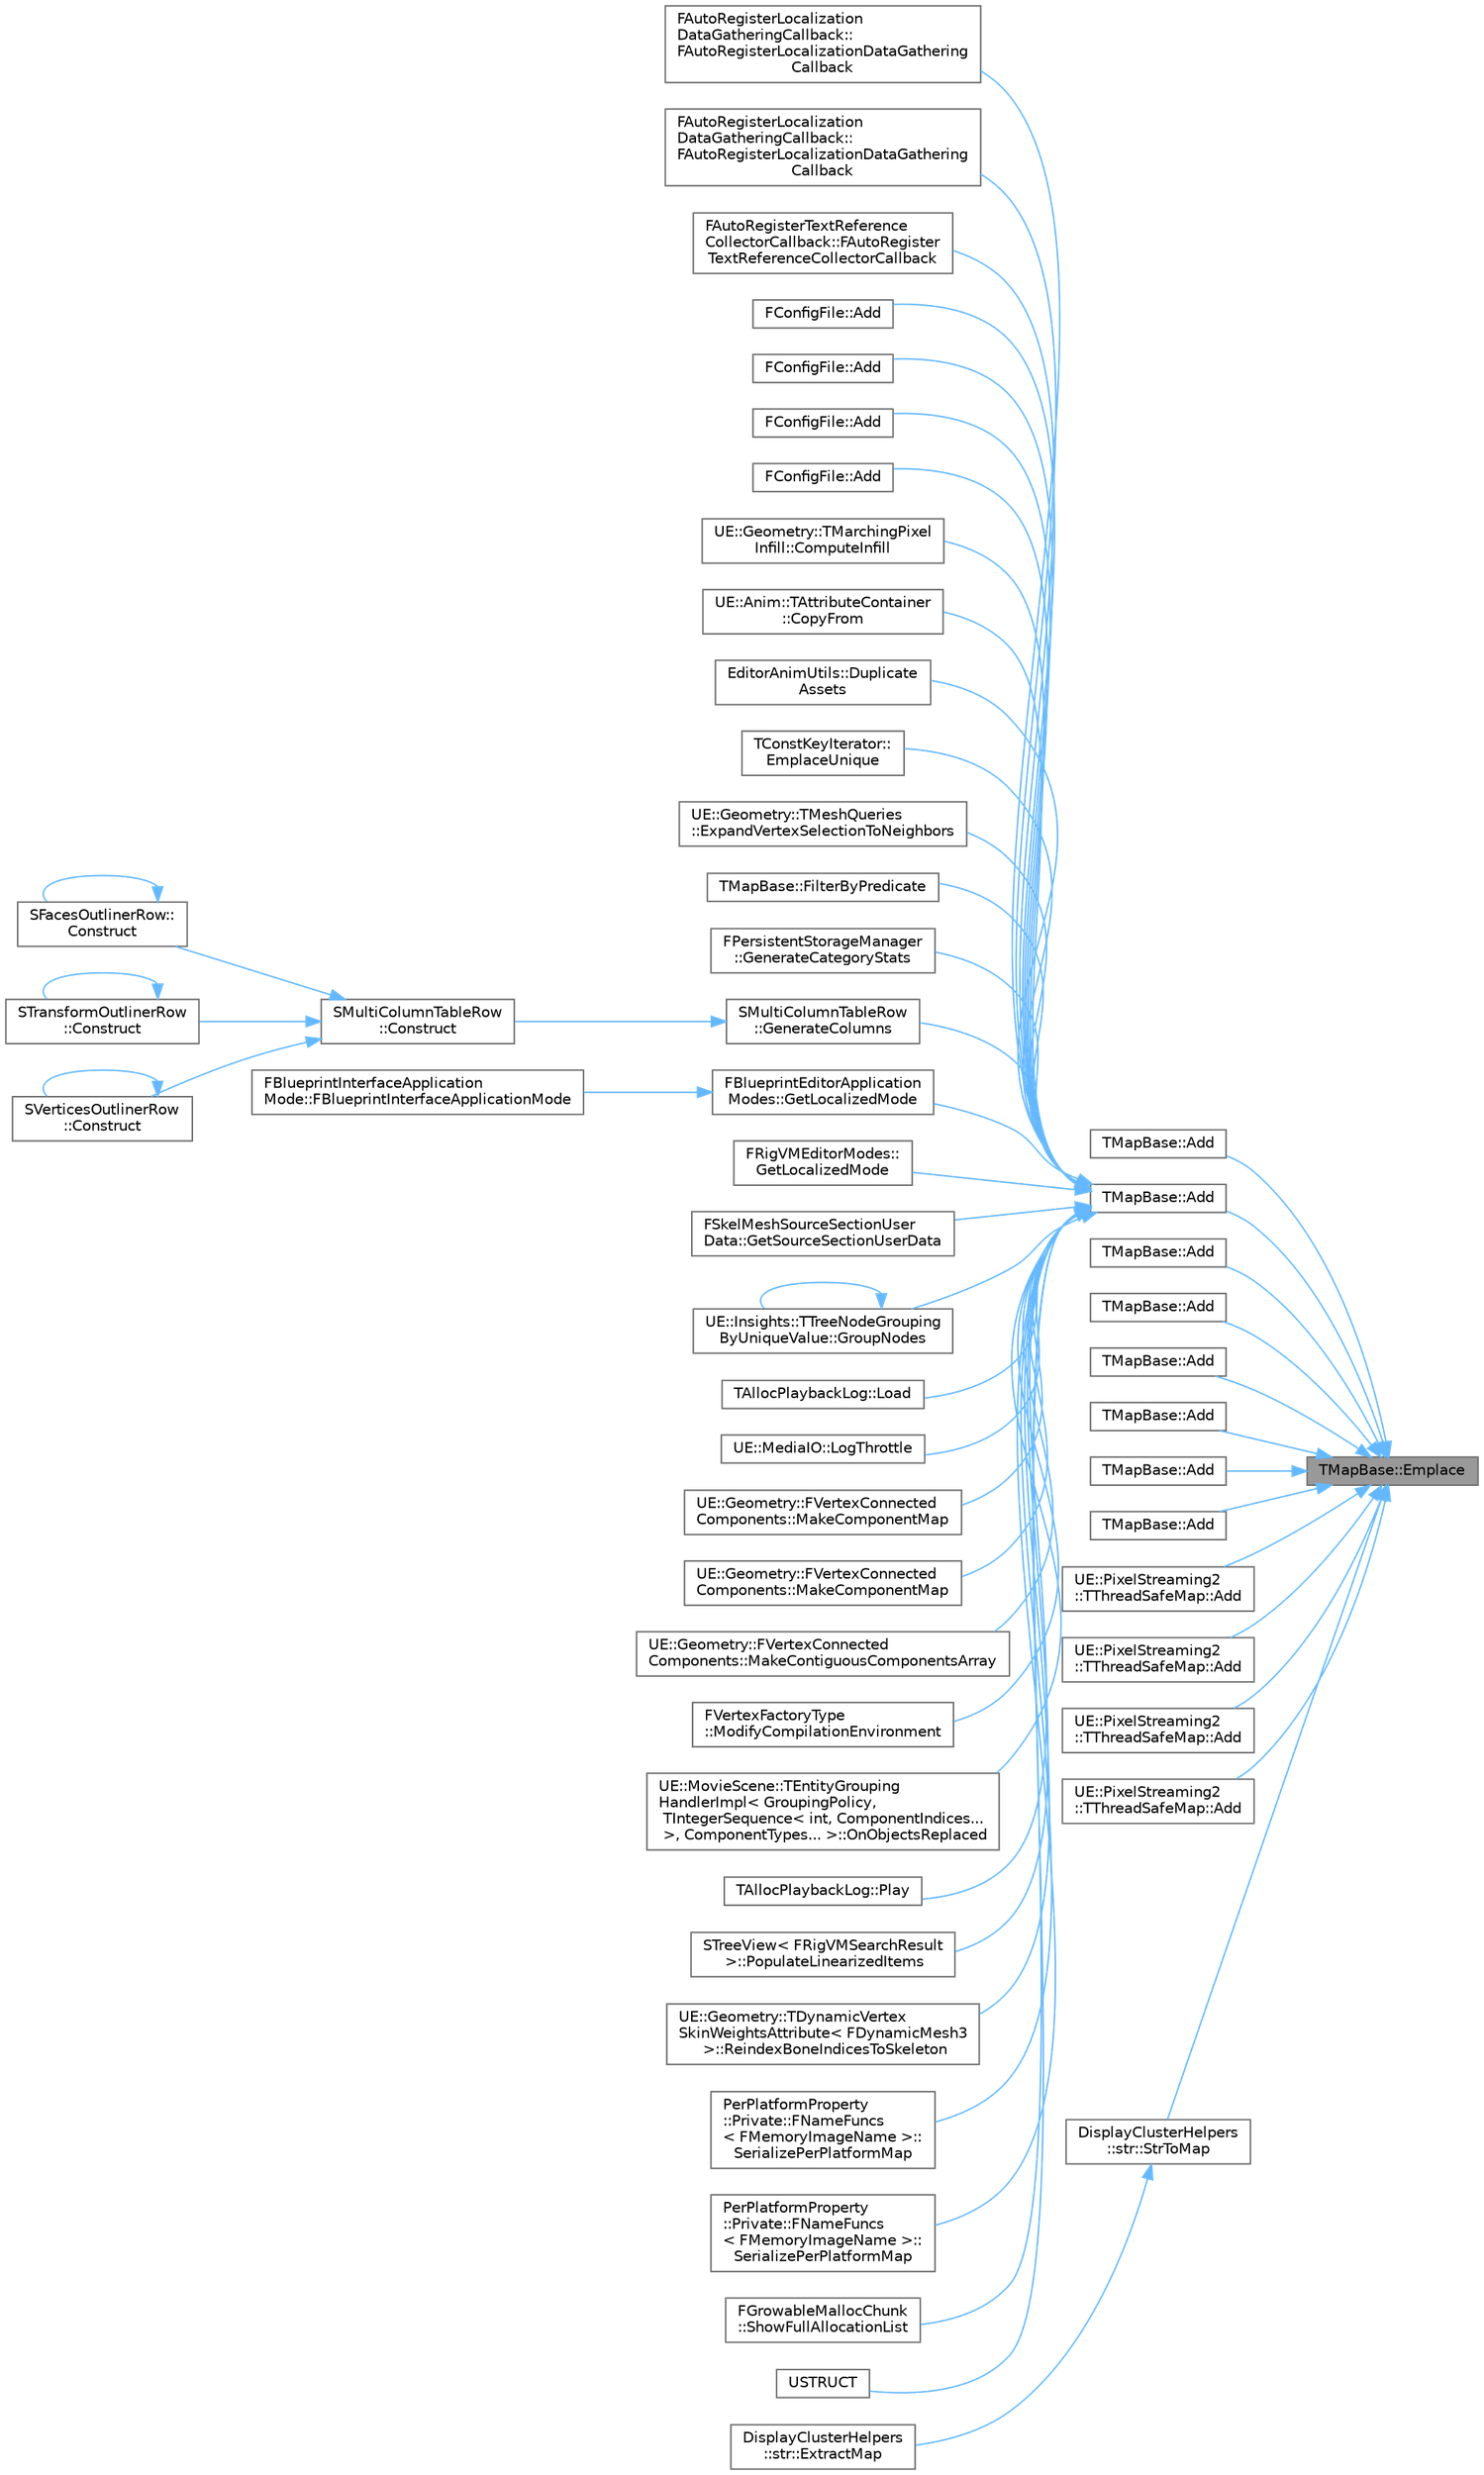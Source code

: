 digraph "TMapBase::Emplace"
{
 // INTERACTIVE_SVG=YES
 // LATEX_PDF_SIZE
  bgcolor="transparent";
  edge [fontname=Helvetica,fontsize=10,labelfontname=Helvetica,labelfontsize=10];
  node [fontname=Helvetica,fontsize=10,shape=box,height=0.2,width=0.4];
  rankdir="RL";
  Node1 [id="Node000001",label="TMapBase::Emplace",height=0.2,width=0.4,color="gray40", fillcolor="grey60", style="filled", fontcolor="black",tooltip="Sets the value associated with a key."];
  Node1 -> Node2 [id="edge1_Node000001_Node000002",dir="back",color="steelblue1",style="solid",tooltip=" "];
  Node2 [id="Node000002",label="TMapBase::Add",height=0.2,width=0.4,color="grey40", fillcolor="white", style="filled",URL="$d8/dad/classTMapBase.html#a32aaf40cdf54b30f9c764e52ee8abae0",tooltip="Set a default value associated with a key."];
  Node1 -> Node3 [id="edge2_Node000001_Node000003",dir="back",color="steelblue1",style="solid",tooltip=" "];
  Node3 [id="Node000003",label="TMapBase::Add",height=0.2,width=0.4,color="grey40", fillcolor="white", style="filled",URL="$d8/dad/classTMapBase.html#ac6c17a873cb8e66fa9f53299d2317978",tooltip="Set the value associated with a key."];
  Node3 -> Node4 [id="edge3_Node000003_Node000004",dir="back",color="steelblue1",style="solid",tooltip=" "];
  Node4 [id="Node000004",label="FAutoRegisterLocalization\lDataGatheringCallback::\lFAutoRegisterLocalizationDataGathering\lCallback",height=0.2,width=0.4,color="grey40", fillcolor="white", style="filled",URL="$d1/dac/structFAutoRegisterLocalizationDataGatheringCallback.html#a1b5a5818e3f3ef4f48dd292af0d81b83",tooltip=" "];
  Node3 -> Node5 [id="edge4_Node000003_Node000005",dir="back",color="steelblue1",style="solid",tooltip=" "];
  Node5 [id="Node000005",label="FAutoRegisterLocalization\lDataGatheringCallback::\lFAutoRegisterLocalizationDataGathering\lCallback",height=0.2,width=0.4,color="grey40", fillcolor="white", style="filled",URL="$d1/dac/structFAutoRegisterLocalizationDataGatheringCallback.html#af562e06b7bf46a4d6dc20aecc68c9589",tooltip=" "];
  Node3 -> Node6 [id="edge5_Node000003_Node000006",dir="back",color="steelblue1",style="solid",tooltip=" "];
  Node6 [id="Node000006",label="FAutoRegisterTextReference\lCollectorCallback::FAutoRegister\lTextReferenceCollectorCallback",height=0.2,width=0.4,color="grey40", fillcolor="white", style="filled",URL="$dd/dbe/structFAutoRegisterTextReferenceCollectorCallback.html#ab16c3eca22cab213d809e8fd62ab331f",tooltip=" "];
  Node3 -> Node7 [id="edge6_Node000003_Node000007",dir="back",color="steelblue1",style="solid",tooltip=" "];
  Node7 [id="Node000007",label="FConfigFile::Add",height=0.2,width=0.4,color="grey40", fillcolor="white", style="filled",URL="$da/d8b/classFConfigFile.html#acd328c820105241c9c6caea029dbae2f",tooltip=" "];
  Node3 -> Node8 [id="edge7_Node000003_Node000008",dir="back",color="steelblue1",style="solid",tooltip=" "];
  Node8 [id="Node000008",label="FConfigFile::Add",height=0.2,width=0.4,color="grey40", fillcolor="white", style="filled",URL="$da/d8b/classFConfigFile.html#a7982625679747f48ba3db58f9b683405",tooltip=" "];
  Node3 -> Node9 [id="edge8_Node000003_Node000009",dir="back",color="steelblue1",style="solid",tooltip=" "];
  Node9 [id="Node000009",label="FConfigFile::Add",height=0.2,width=0.4,color="grey40", fillcolor="white", style="filled",URL="$da/d8b/classFConfigFile.html#a217c93cd469b211f6679b7c6f301c8ff",tooltip=" "];
  Node3 -> Node10 [id="edge9_Node000003_Node000010",dir="back",color="steelblue1",style="solid",tooltip=" "];
  Node10 [id="Node000010",label="FConfigFile::Add",height=0.2,width=0.4,color="grey40", fillcolor="white", style="filled",URL="$da/d8b/classFConfigFile.html#a548c57b8bff66544756b5eb6531c6ade",tooltip=" "];
  Node3 -> Node11 [id="edge10_Node000003_Node000011",dir="back",color="steelblue1",style="solid",tooltip=" "];
  Node11 [id="Node000011",label="UE::Geometry::TMarchingPixel\lInfill::ComputeInfill",height=0.2,width=0.4,color="grey40", fillcolor="white", style="filled",URL="$d0/d71/classUE_1_1Geometry_1_1TMarchingPixelInfill.html#a824565e2f91c97a293ceb6b09f86eca2",tooltip="Fill the values of MissingPixels in Image by propagating from known values."];
  Node3 -> Node12 [id="edge11_Node000003_Node000012",dir="back",color="steelblue1",style="solid",tooltip=" "];
  Node12 [id="Node000012",label="UE::Anim::TAttributeContainer\l::CopyFrom",height=0.2,width=0.4,color="grey40", fillcolor="white", style="filled",URL="$da/dc1/structUE_1_1Anim_1_1TAttributeContainer.html#a7fdacbfac88812619b20c378017cac97",tooltip=" "];
  Node3 -> Node13 [id="edge12_Node000003_Node000013",dir="back",color="steelblue1",style="solid",tooltip=" "];
  Node13 [id="Node000013",label="EditorAnimUtils::Duplicate\lAssets",height=0.2,width=0.4,color="grey40", fillcolor="white", style="filled",URL="$db/d52/namespaceEditorAnimUtils.html#a0a243f8dca23324825748113f1f132ac",tooltip="Duplicates the supplied AssetsToDuplicate and returns a map of original asset to duplicate."];
  Node3 -> Node14 [id="edge13_Node000003_Node000014",dir="back",color="steelblue1",style="solid",tooltip=" "];
  Node14 [id="Node000014",label="TConstKeyIterator::\lEmplaceUnique",height=0.2,width=0.4,color="grey40", fillcolor="white", style="filled",URL="$d2/df5/classTMultiMap.html#ad97f0a5227018a43848de9a67f4796da",tooltip=" "];
  Node3 -> Node15 [id="edge14_Node000003_Node000015",dir="back",color="steelblue1",style="solid",tooltip=" "];
  Node15 [id="Node000015",label="UE::Geometry::TMeshQueries\l::ExpandVertexSelectionToNeighbors",height=0.2,width=0.4,color="grey40", fillcolor="white", style="filled",URL="$dd/d39/classUE_1_1Geometry_1_1TMeshQueries.html#aaa057d321de86c6c3f584f7edfae3b14",tooltip="Expand selection of vertices with one-ring neighbors."];
  Node3 -> Node16 [id="edge15_Node000003_Node000016",dir="back",color="steelblue1",style="solid",tooltip=" "];
  Node16 [id="Node000016",label="TMapBase::FilterByPredicate",height=0.2,width=0.4,color="grey40", fillcolor="white", style="filled",URL="$d8/dad/classTMapBase.html#a1bb17f51772bfab786326a7a2dbe9d78",tooltip="Filters the elements in the map based on a predicate functor."];
  Node3 -> Node17 [id="edge16_Node000003_Node000017",dir="back",color="steelblue1",style="solid",tooltip=" "];
  Node17 [id="Node000017",label="FPersistentStorageManager\l::GenerateCategoryStats",height=0.2,width=0.4,color="grey40", fillcolor="white", style="filled",URL="$d5/ddb/classFPersistentStorageManager.html#a7ce3e3fe06e487109506a7087ee354c2",tooltip=" "];
  Node3 -> Node18 [id="edge17_Node000003_Node000018",dir="back",color="steelblue1",style="solid",tooltip=" "];
  Node18 [id="Node000018",label="SMultiColumnTableRow\l::GenerateColumns",height=0.2,width=0.4,color="grey40", fillcolor="white", style="filled",URL="$d9/dd3/classSMultiColumnTableRow.html#a0f96a9668b078062d5ccca6bb50dd83e",tooltip=" "];
  Node18 -> Node19 [id="edge18_Node000018_Node000019",dir="back",color="steelblue1",style="solid",tooltip=" "];
  Node19 [id="Node000019",label="SMultiColumnTableRow\l::Construct",height=0.2,width=0.4,color="grey40", fillcolor="white", style="filled",URL="$d9/dd3/classSMultiColumnTableRow.html#a02243e1dfa8389d8210e61ffc0a0e606",tooltip=" "];
  Node19 -> Node20 [id="edge19_Node000019_Node000020",dir="back",color="steelblue1",style="solid",tooltip=" "];
  Node20 [id="Node000020",label="SFacesOutlinerRow::\lConstruct",height=0.2,width=0.4,color="grey40", fillcolor="white", style="filled",URL="$dc/dfc/classSFacesOutlinerRow.html#a2fa97069f636abff5f8ed28599d0ea32",tooltip=" "];
  Node20 -> Node20 [id="edge20_Node000020_Node000020",dir="back",color="steelblue1",style="solid",tooltip=" "];
  Node19 -> Node21 [id="edge21_Node000019_Node000021",dir="back",color="steelblue1",style="solid",tooltip=" "];
  Node21 [id="Node000021",label="STransformOutlinerRow\l::Construct",height=0.2,width=0.4,color="grey40", fillcolor="white", style="filled",URL="$df/d2d/classSTransformOutlinerRow.html#a9f4f02c13519a240f92f613650d26df1",tooltip=" "];
  Node21 -> Node21 [id="edge22_Node000021_Node000021",dir="back",color="steelblue1",style="solid",tooltip=" "];
  Node19 -> Node22 [id="edge23_Node000019_Node000022",dir="back",color="steelblue1",style="solid",tooltip=" "];
  Node22 [id="Node000022",label="SVerticesOutlinerRow\l::Construct",height=0.2,width=0.4,color="grey40", fillcolor="white", style="filled",URL="$de/dba/classSVerticesOutlinerRow.html#a27e257a567947bdbbf75353f4a1ff948",tooltip=" "];
  Node22 -> Node22 [id="edge24_Node000022_Node000022",dir="back",color="steelblue1",style="solid",tooltip=" "];
  Node3 -> Node23 [id="edge25_Node000003_Node000023",dir="back",color="steelblue1",style="solid",tooltip=" "];
  Node23 [id="Node000023",label="FBlueprintEditorApplication\lModes::GetLocalizedMode",height=0.2,width=0.4,color="grey40", fillcolor="white", style="filled",URL="$db/d4e/structFBlueprintEditorApplicationModes.html#a8168c1fb8cf8a2110b6d69d086fe7906",tooltip=" "];
  Node23 -> Node24 [id="edge26_Node000023_Node000024",dir="back",color="steelblue1",style="solid",tooltip=" "];
  Node24 [id="Node000024",label="FBlueprintInterfaceApplication\lMode::FBlueprintInterfaceApplicationMode",height=0.2,width=0.4,color="grey40", fillcolor="white", style="filled",URL="$d1/d65/classFBlueprintInterfaceApplicationMode.html#a2a0b028758b549f8b9eaf1fd1c90baf2",tooltip=" "];
  Node3 -> Node25 [id="edge27_Node000003_Node000025",dir="back",color="steelblue1",style="solid",tooltip=" "];
  Node25 [id="Node000025",label="FRigVMEditorModes::\lGetLocalizedMode",height=0.2,width=0.4,color="grey40", fillcolor="white", style="filled",URL="$d7/d40/structFRigVMEditorModes.html#a8df22813e622513a016f4e48cb11354f",tooltip=" "];
  Node3 -> Node26 [id="edge28_Node000003_Node000026",dir="back",color="steelblue1",style="solid",tooltip=" "];
  Node26 [id="Node000026",label="FSkelMeshSourceSectionUser\lData::GetSourceSectionUserData",height=0.2,width=0.4,color="grey40", fillcolor="white", style="filled",URL="$d7/d6f/structFSkelMeshSourceSectionUserData.html#a0148f2f1398ed1dea942e5f73aab72d5",tooltip=" "];
  Node3 -> Node27 [id="edge29_Node000003_Node000027",dir="back",color="steelblue1",style="solid",tooltip=" "];
  Node27 [id="Node000027",label="UE::Insights::TTreeNodeGrouping\lByUniqueValue::GroupNodes",height=0.2,width=0.4,color="grey40", fillcolor="white", style="filled",URL="$d3/de6/classUE_1_1Insights_1_1TTreeNodeGroupingByUniqueValue.html#ac0afc0ef613ba66b5f229e76f1801856",tooltip=" "];
  Node27 -> Node27 [id="edge30_Node000027_Node000027",dir="back",color="steelblue1",style="solid",tooltip=" "];
  Node3 -> Node28 [id="edge31_Node000003_Node000028",dir="back",color="steelblue1",style="solid",tooltip=" "];
  Node28 [id="Node000028",label="TAllocPlaybackLog::Load",height=0.2,width=0.4,color="grey40", fillcolor="white", style="filled",URL="$d3/d6d/classTAllocPlaybackLog.html#a77bfdc44bab25b80374611922edbc5a1",tooltip=" "];
  Node3 -> Node29 [id="edge32_Node000003_Node000029",dir="back",color="steelblue1",style="solid",tooltip=" "];
  Node29 [id="Node000029",label="UE::MediaIO::LogThrottle",height=0.2,width=0.4,color="grey40", fillcolor="white", style="filled",URL="$d2/de2/namespaceUE_1_1MediaIO.html#a3a45e11757fd5dc018b56c02adc1c8a0",tooltip=" "];
  Node3 -> Node30 [id="edge33_Node000003_Node000030",dir="back",color="steelblue1",style="solid",tooltip=" "];
  Node30 [id="Node000030",label="UE::Geometry::FVertexConnected\lComponents::MakeComponentMap",height=0.2,width=0.4,color="grey40", fillcolor="white", style="filled",URL="$d1/d18/classUE_1_1Geometry_1_1FVertexConnectedComponents.html#af162722c4f1e5915968bf2d5b1ed6431",tooltip=" "];
  Node3 -> Node31 [id="edge34_Node000003_Node000031",dir="back",color="steelblue1",style="solid",tooltip=" "];
  Node31 [id="Node000031",label="UE::Geometry::FVertexConnected\lComponents::MakeComponentMap",height=0.2,width=0.4,color="grey40", fillcolor="white", style="filled",URL="$d1/d18/classUE_1_1Geometry_1_1FVertexConnectedComponents.html#ac6e52037151ee22781aaa2024f2c070e",tooltip=" "];
  Node3 -> Node32 [id="edge35_Node000003_Node000032",dir="back",color="steelblue1",style="solid",tooltip=" "];
  Node32 [id="Node000032",label="UE::Geometry::FVertexConnected\lComponents::MakeContiguousComponentsArray",height=0.2,width=0.4,color="grey40", fillcolor="white", style="filled",URL="$d1/d18/classUE_1_1Geometry_1_1FVertexConnectedComponents.html#add0b030f29dbcded7b0cb199028cfaca",tooltip=" "];
  Node3 -> Node33 [id="edge36_Node000003_Node000033",dir="back",color="steelblue1",style="solid",tooltip=" "];
  Node33 [id="Node000033",label="FVertexFactoryType\l::ModifyCompilationEnvironment",height=0.2,width=0.4,color="grey40", fillcolor="white", style="filled",URL="$d5/de1/classFVertexFactoryType.html#a366bc36401f676bef7717ac8cd0d343b",tooltip="Calls the function ptr for the shader type on the given environment."];
  Node3 -> Node34 [id="edge37_Node000003_Node000034",dir="back",color="steelblue1",style="solid",tooltip=" "];
  Node34 [id="Node000034",label="UE::MovieScene::TEntityGrouping\lHandlerImpl\< GroupingPolicy,\l TIntegerSequence\< int, ComponentIndices...\l \>, ComponentTypes... \>::OnObjectsReplaced",height=0.2,width=0.4,color="grey40", fillcolor="white", style="filled",URL="$d7/d0c/structUE_1_1MovieScene_1_1TEntityGroupingHandlerImpl_3_01GroupingPolicy_00_01TIntegerSequence_3_04a6d351f13d04378a1074c4ae1ccb04.html#a2bc3605d820563e18ff973473944eb81",tooltip=" "];
  Node3 -> Node35 [id="edge38_Node000003_Node000035",dir="back",color="steelblue1",style="solid",tooltip=" "];
  Node35 [id="Node000035",label="TAllocPlaybackLog::Play",height=0.2,width=0.4,color="grey40", fillcolor="white", style="filled",URL="$d3/d6d/classTAllocPlaybackLog.html#aa3e524dfa152dba6ea78ea1fadc237c6",tooltip=" "];
  Node3 -> Node36 [id="edge39_Node000003_Node000036",dir="back",color="steelblue1",style="solid",tooltip=" "];
  Node36 [id="Node000036",label="STreeView\< FRigVMSearchResult\l \>::PopulateLinearizedItems",height=0.2,width=0.4,color="grey40", fillcolor="white", style="filled",URL="$de/d1d/classSTreeView.html#a79bdbb23f921ce4835b11ea6a58c40f9",tooltip=" "];
  Node3 -> Node37 [id="edge40_Node000003_Node000037",dir="back",color="steelblue1",style="solid",tooltip=" "];
  Node37 [id="Node000037",label="UE::Geometry::TDynamicVertex\lSkinWeightsAttribute\< FDynamicMesh3\l \>::ReindexBoneIndicesToSkeleton",height=0.2,width=0.4,color="grey40", fillcolor="white", style="filled",URL="$d6/d3e/classUE_1_1Geometry_1_1TDynamicVertexSkinWeightsAttribute.html#a368f608125e666190ddf5cddfc55c534",tooltip=" "];
  Node3 -> Node38 [id="edge41_Node000003_Node000038",dir="back",color="steelblue1",style="solid",tooltip=" "];
  Node38 [id="Node000038",label="PerPlatformProperty\l::Private::FNameFuncs\l\< FMemoryImageName \>::\lSerializePerPlatformMap",height=0.2,width=0.4,color="grey40", fillcolor="white", style="filled",URL="$d1/d02/structPerPlatformProperty_1_1Private_1_1FNameFuncs_3_01FMemoryImageName_01_4.html#a388f78f874d219bbfd1c580eb096e44d",tooltip=" "];
  Node3 -> Node39 [id="edge42_Node000003_Node000039",dir="back",color="steelblue1",style="solid",tooltip=" "];
  Node39 [id="Node000039",label="PerPlatformProperty\l::Private::FNameFuncs\l\< FMemoryImageName \>::\lSerializePerPlatformMap",height=0.2,width=0.4,color="grey40", fillcolor="white", style="filled",URL="$d1/d02/structPerPlatformProperty_1_1Private_1_1FNameFuncs_3_01FMemoryImageName_01_4.html#a10ccfd29ec4cc91b97089c04982c3005",tooltip=" "];
  Node3 -> Node40 [id="edge43_Node000003_Node000040",dir="back",color="steelblue1",style="solid",tooltip=" "];
  Node40 [id="Node000040",label="FGrowableMallocChunk\l::ShowFullAllocationList",height=0.2,width=0.4,color="grey40", fillcolor="white", style="filled",URL="$d1/d68/classFGrowableMallocChunk.html#aa47fab788c4bfc9990b569b789065283",tooltip=" "];
  Node3 -> Node41 [id="edge44_Node000003_Node000041",dir="back",color="steelblue1",style="solid",tooltip=" "];
  Node41 [id="Node000041",label="USTRUCT",height=0.2,width=0.4,color="grey40", fillcolor="white", style="filled",URL="$d5/d91/EditorStateCollection_8h.html#a0ab777830100db638d43855248ea8448",tooltip="An immutable collection of editor state objects that can be queried and iterated upon."];
  Node1 -> Node42 [id="edge45_Node000001_Node000042",dir="back",color="steelblue1",style="solid",tooltip=" "];
  Node42 [id="Node000042",label="TMapBase::Add",height=0.2,width=0.4,color="grey40", fillcolor="white", style="filled",URL="$d8/dad/classTMapBase.html#aeb0e1b17b6c0a2efabc92aca5c31037c",tooltip=" "];
  Node1 -> Node43 [id="edge46_Node000001_Node000043",dir="back",color="steelblue1",style="solid",tooltip=" "];
  Node43 [id="Node000043",label="TMapBase::Add",height=0.2,width=0.4,color="grey40", fillcolor="white", style="filled",URL="$d8/dad/classTMapBase.html#a0ae771a8ffde472312499e6120e7fd1e",tooltip="Set the value associated with a key."];
  Node1 -> Node44 [id="edge47_Node000001_Node000044",dir="back",color="steelblue1",style="solid",tooltip=" "];
  Node44 [id="Node000044",label="TMapBase::Add",height=0.2,width=0.4,color="grey40", fillcolor="white", style="filled",URL="$d8/dad/classTMapBase.html#a82d8465d90e1c670764443137967bd3b",tooltip=" "];
  Node1 -> Node45 [id="edge48_Node000001_Node000045",dir="back",color="steelblue1",style="solid",tooltip=" "];
  Node45 [id="Node000045",label="TMapBase::Add",height=0.2,width=0.4,color="grey40", fillcolor="white", style="filled",URL="$d8/dad/classTMapBase.html#aa62c16acc52880451b05b7e6acf7175b",tooltip=" "];
  Node1 -> Node46 [id="edge49_Node000001_Node000046",dir="back",color="steelblue1",style="solid",tooltip=" "];
  Node46 [id="Node000046",label="TMapBase::Add",height=0.2,width=0.4,color="grey40", fillcolor="white", style="filled",URL="$d8/dad/classTMapBase.html#a2227f02891908f56bd778b032b133fd0",tooltip=" "];
  Node1 -> Node47 [id="edge50_Node000001_Node000047",dir="back",color="steelblue1",style="solid",tooltip=" "];
  Node47 [id="Node000047",label="TMapBase::Add",height=0.2,width=0.4,color="grey40", fillcolor="white", style="filled",URL="$d8/dad/classTMapBase.html#ac6232f491f50aa808db15d7ebe8a56e5",tooltip=" "];
  Node1 -> Node48 [id="edge51_Node000001_Node000048",dir="back",color="steelblue1",style="solid",tooltip=" "];
  Node48 [id="Node000048",label="UE::PixelStreaming2\l::TThreadSafeMap::Add",height=0.2,width=0.4,color="grey40", fillcolor="white", style="filled",URL="$d3/d49/classUE_1_1PixelStreaming2_1_1TThreadSafeMap.html#ac52289e7d1b440918e79deb0540f6d2f",tooltip=" "];
  Node1 -> Node49 [id="edge52_Node000001_Node000049",dir="back",color="steelblue1",style="solid",tooltip=" "];
  Node49 [id="Node000049",label="UE::PixelStreaming2\l::TThreadSafeMap::Add",height=0.2,width=0.4,color="grey40", fillcolor="white", style="filled",URL="$d3/d49/classUE_1_1PixelStreaming2_1_1TThreadSafeMap.html#ab8720112789e1d5c17d9099ca4e800a5",tooltip=" "];
  Node1 -> Node50 [id="edge53_Node000001_Node000050",dir="back",color="steelblue1",style="solid",tooltip=" "];
  Node50 [id="Node000050",label="UE::PixelStreaming2\l::TThreadSafeMap::Add",height=0.2,width=0.4,color="grey40", fillcolor="white", style="filled",URL="$d3/d49/classUE_1_1PixelStreaming2_1_1TThreadSafeMap.html#a602e8324a4173b3e89767dc058b5c727",tooltip=" "];
  Node1 -> Node51 [id="edge54_Node000001_Node000051",dir="back",color="steelblue1",style="solid",tooltip=" "];
  Node51 [id="Node000051",label="UE::PixelStreaming2\l::TThreadSafeMap::Add",height=0.2,width=0.4,color="grey40", fillcolor="white", style="filled",URL="$d3/d49/classUE_1_1PixelStreaming2_1_1TThreadSafeMap.html#adbf420625d9423b40049184a379de20a",tooltip=" "];
  Node1 -> Node52 [id="edge55_Node000001_Node000052",dir="back",color="steelblue1",style="solid",tooltip=" "];
  Node52 [id="Node000052",label="DisplayClusterHelpers\l::str::StrToMap",height=0.2,width=0.4,color="grey40", fillcolor="white", style="filled",URL="$df/de2/namespaceDisplayClusterHelpers_1_1str.html#a3391a516aa5a532c44b3566d612fcffe",tooltip=" "];
  Node52 -> Node53 [id="edge56_Node000052_Node000053",dir="back",color="steelblue1",style="solid",tooltip=" "];
  Node53 [id="Node000053",label="DisplayClusterHelpers\l::str::ExtractMap",height=0.2,width=0.4,color="grey40", fillcolor="white", style="filled",URL="$df/de2/namespaceDisplayClusterHelpers_1_1str.html#abc728aa034411b99276219a9e07a37fd",tooltip=" "];
}
